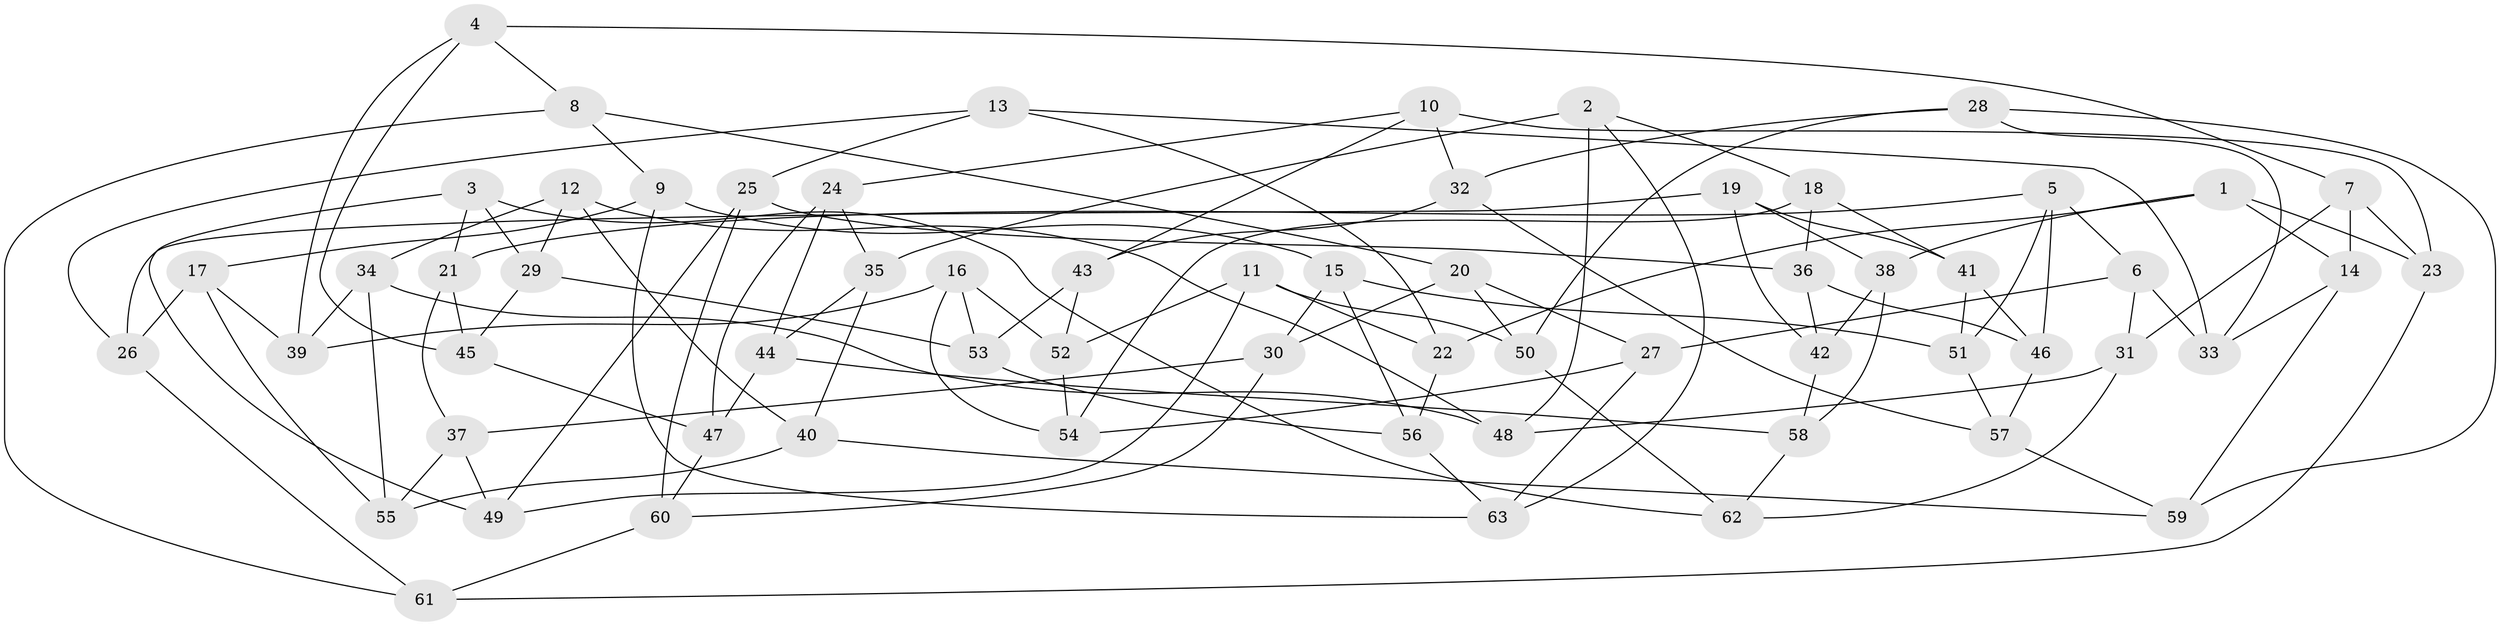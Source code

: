 // coarse degree distribution, {5: 0.2777777777777778, 6: 0.4166666666666667, 4: 0.3055555555555556}
// Generated by graph-tools (version 1.1) at 2025/42/03/06/25 10:42:17]
// undirected, 63 vertices, 126 edges
graph export_dot {
graph [start="1"]
  node [color=gray90,style=filled];
  1;
  2;
  3;
  4;
  5;
  6;
  7;
  8;
  9;
  10;
  11;
  12;
  13;
  14;
  15;
  16;
  17;
  18;
  19;
  20;
  21;
  22;
  23;
  24;
  25;
  26;
  27;
  28;
  29;
  30;
  31;
  32;
  33;
  34;
  35;
  36;
  37;
  38;
  39;
  40;
  41;
  42;
  43;
  44;
  45;
  46;
  47;
  48;
  49;
  50;
  51;
  52;
  53;
  54;
  55;
  56;
  57;
  58;
  59;
  60;
  61;
  62;
  63;
  1 -- 14;
  1 -- 38;
  1 -- 22;
  1 -- 23;
  2 -- 35;
  2 -- 18;
  2 -- 63;
  2 -- 48;
  3 -- 62;
  3 -- 29;
  3 -- 49;
  3 -- 21;
  4 -- 39;
  4 -- 8;
  4 -- 7;
  4 -- 45;
  5 -- 21;
  5 -- 51;
  5 -- 46;
  5 -- 6;
  6 -- 33;
  6 -- 31;
  6 -- 27;
  7 -- 14;
  7 -- 31;
  7 -- 23;
  8 -- 61;
  8 -- 20;
  8 -- 9;
  9 -- 17;
  9 -- 15;
  9 -- 63;
  10 -- 23;
  10 -- 24;
  10 -- 32;
  10 -- 43;
  11 -- 22;
  11 -- 49;
  11 -- 52;
  11 -- 50;
  12 -- 34;
  12 -- 40;
  12 -- 29;
  12 -- 48;
  13 -- 22;
  13 -- 25;
  13 -- 33;
  13 -- 26;
  14 -- 59;
  14 -- 33;
  15 -- 30;
  15 -- 56;
  15 -- 51;
  16 -- 52;
  16 -- 54;
  16 -- 39;
  16 -- 53;
  17 -- 39;
  17 -- 26;
  17 -- 55;
  18 -- 36;
  18 -- 54;
  18 -- 41;
  19 -- 26;
  19 -- 42;
  19 -- 38;
  19 -- 41;
  20 -- 27;
  20 -- 50;
  20 -- 30;
  21 -- 45;
  21 -- 37;
  22 -- 56;
  23 -- 61;
  24 -- 44;
  24 -- 35;
  24 -- 47;
  25 -- 36;
  25 -- 60;
  25 -- 49;
  26 -- 61;
  27 -- 63;
  27 -- 54;
  28 -- 33;
  28 -- 50;
  28 -- 59;
  28 -- 32;
  29 -- 53;
  29 -- 45;
  30 -- 37;
  30 -- 60;
  31 -- 62;
  31 -- 48;
  32 -- 43;
  32 -- 57;
  34 -- 48;
  34 -- 39;
  34 -- 55;
  35 -- 44;
  35 -- 40;
  36 -- 46;
  36 -- 42;
  37 -- 49;
  37 -- 55;
  38 -- 42;
  38 -- 58;
  40 -- 55;
  40 -- 59;
  41 -- 51;
  41 -- 46;
  42 -- 58;
  43 -- 53;
  43 -- 52;
  44 -- 47;
  44 -- 58;
  45 -- 47;
  46 -- 57;
  47 -- 60;
  50 -- 62;
  51 -- 57;
  52 -- 54;
  53 -- 56;
  56 -- 63;
  57 -- 59;
  58 -- 62;
  60 -- 61;
}
